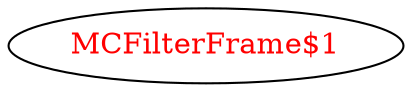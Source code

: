 digraph dependencyGraph {
 concentrate=true;
 ranksep="2.0";
 rankdir="LR"; 
 splines="ortho";
"MCFilterFrame$1" [fontcolor="red"];
}